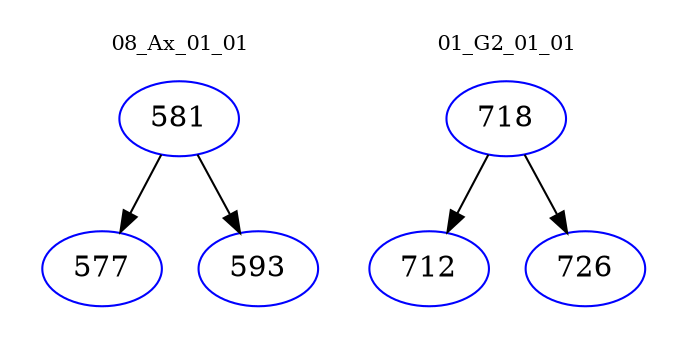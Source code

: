 digraph{
subgraph cluster_0 {
color = white
label = "08_Ax_01_01";
fontsize=10;
T0_581 [label="581", color="blue"]
T0_581 -> T0_577 [color="black"]
T0_577 [label="577", color="blue"]
T0_581 -> T0_593 [color="black"]
T0_593 [label="593", color="blue"]
}
subgraph cluster_1 {
color = white
label = "01_G2_01_01";
fontsize=10;
T1_718 [label="718", color="blue"]
T1_718 -> T1_712 [color="black"]
T1_712 [label="712", color="blue"]
T1_718 -> T1_726 [color="black"]
T1_726 [label="726", color="blue"]
}
}
